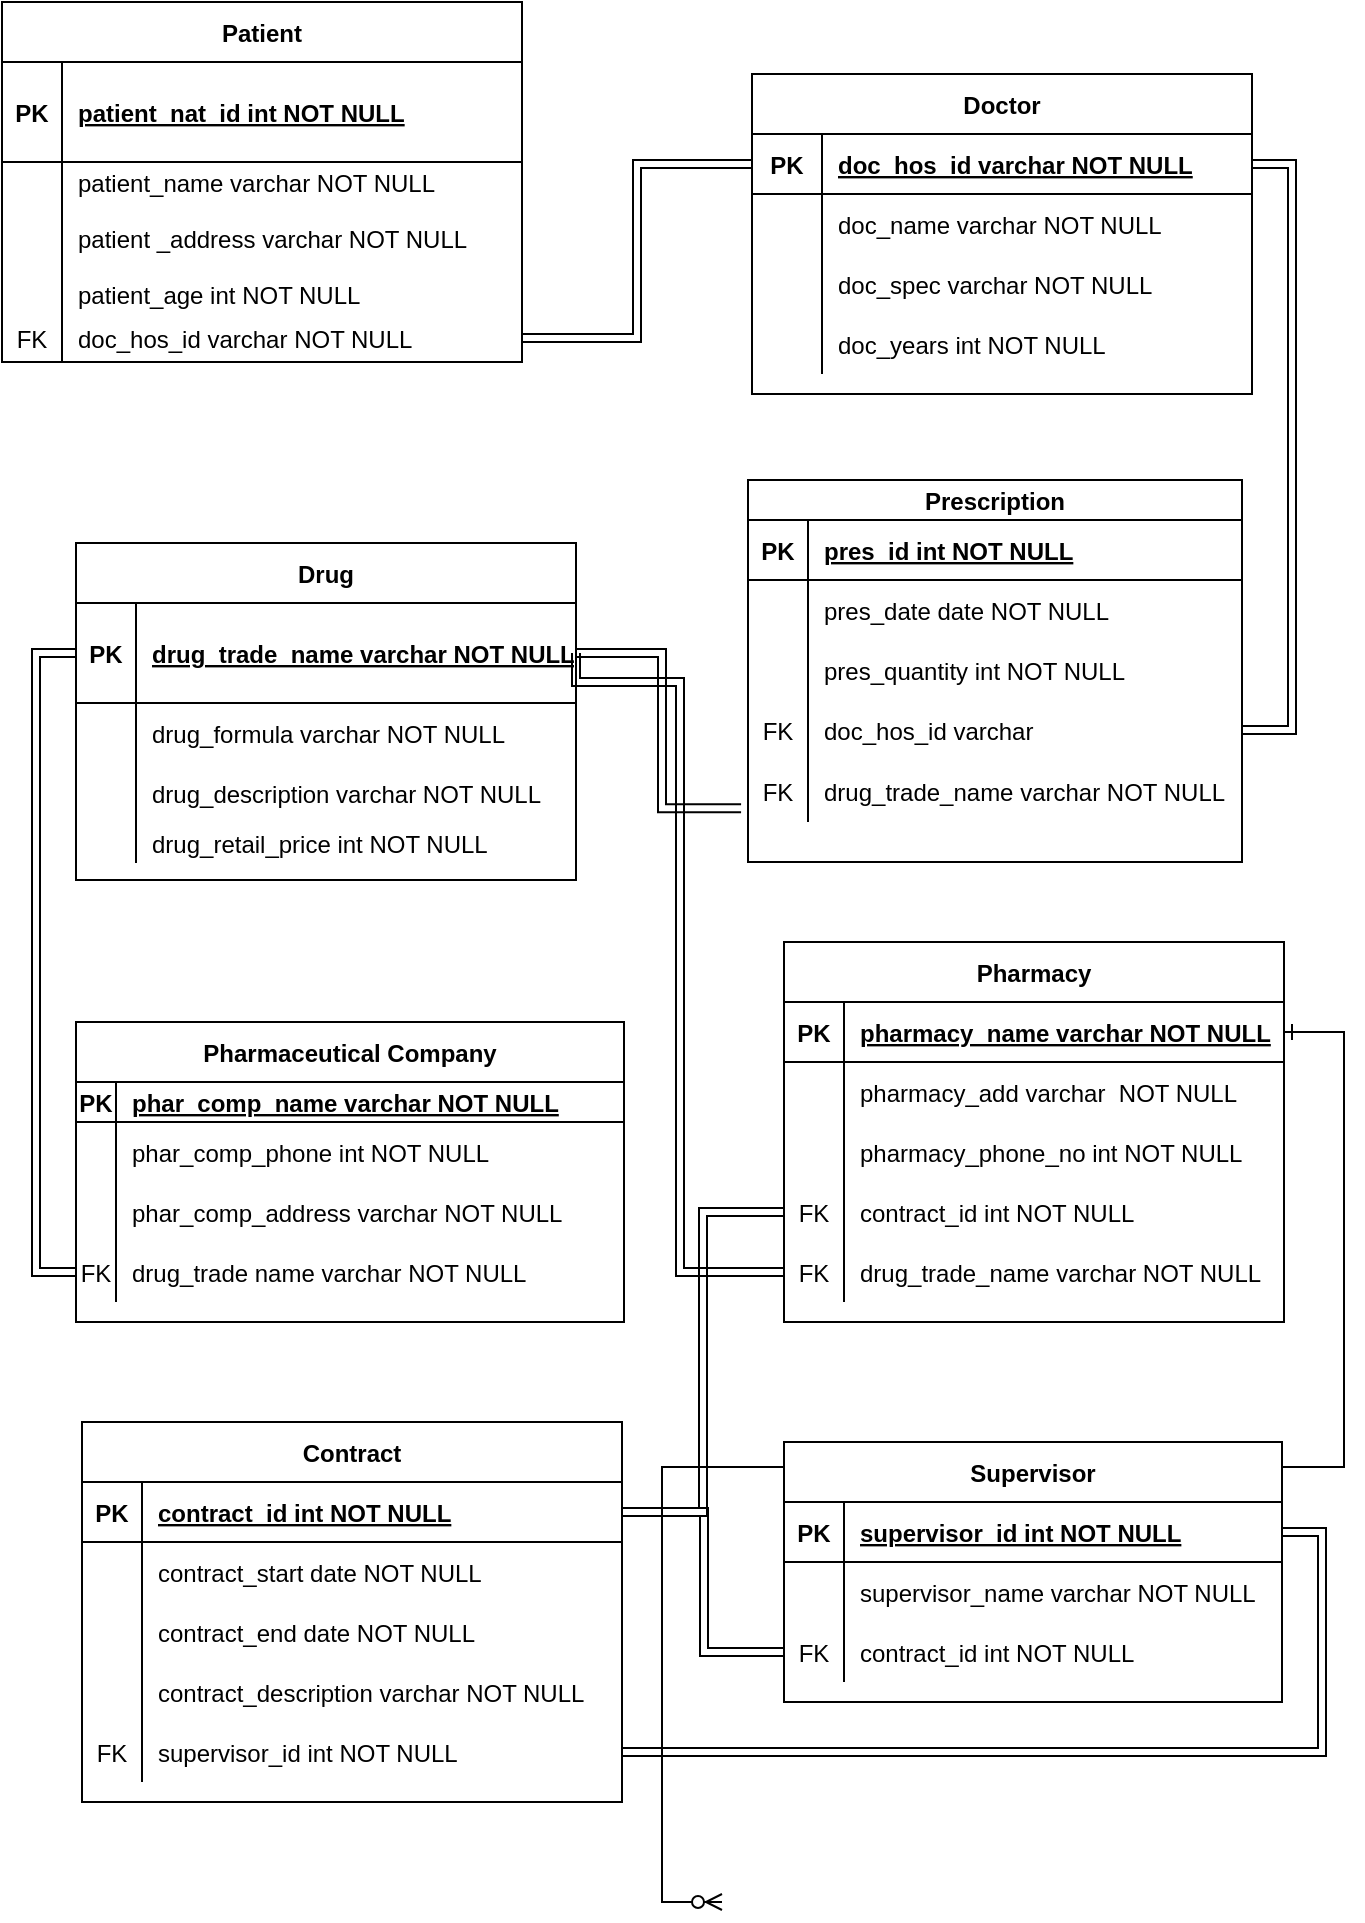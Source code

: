 <mxfile version="21.2.3" type="device">
  <diagram id="R2lEEEUBdFMjLlhIrx00" name="Page-1">
    <mxGraphModel dx="1088" dy="453" grid="1" gridSize="10" guides="1" tooltips="1" connect="1" arrows="1" fold="1" page="1" pageScale="1" pageWidth="827" pageHeight="1169" math="0" shadow="0" extFonts="Permanent Marker^https://fonts.googleapis.com/css?family=Permanent+Marker">
      <root>
        <mxCell id="0" />
        <mxCell id="1" parent="0" />
        <mxCell id="C-vyLk0tnHw3VtMMgP7b-23" value="Patient" style="shape=table;startSize=30;container=1;collapsible=1;childLayout=tableLayout;fixedRows=0;rowLines=0;fontStyle=1;align=center;resizeLast=1;strokeWidth=1;labelBackgroundColor=none;" parent="1" vertex="1">
          <mxGeometry x="80" y="40" width="260" height="180" as="geometry" />
        </mxCell>
        <mxCell id="C-vyLk0tnHw3VtMMgP7b-24" value="" style="shape=partialRectangle;collapsible=0;dropTarget=0;pointerEvents=0;fillColor=none;points=[[0,0.5],[1,0.5]];portConstraint=eastwest;top=0;left=0;right=0;bottom=1;labelBackgroundColor=none;" parent="C-vyLk0tnHw3VtMMgP7b-23" vertex="1">
          <mxGeometry y="30" width="260" height="50" as="geometry" />
        </mxCell>
        <mxCell id="C-vyLk0tnHw3VtMMgP7b-25" value="PK" style="shape=partialRectangle;overflow=hidden;connectable=0;fillColor=none;top=0;left=0;bottom=0;right=0;fontStyle=1;labelBackgroundColor=none;" parent="C-vyLk0tnHw3VtMMgP7b-24" vertex="1">
          <mxGeometry width="30" height="50" as="geometry">
            <mxRectangle width="30" height="50" as="alternateBounds" />
          </mxGeometry>
        </mxCell>
        <mxCell id="C-vyLk0tnHw3VtMMgP7b-26" value="patient_nat_id int NOT NULL" style="shape=partialRectangle;overflow=hidden;connectable=0;fillColor=none;top=0;left=0;bottom=0;right=0;align=left;spacingLeft=6;fontStyle=5;labelBackgroundColor=none;" parent="C-vyLk0tnHw3VtMMgP7b-24" vertex="1">
          <mxGeometry x="30" width="230" height="50" as="geometry">
            <mxRectangle width="230" height="50" as="alternateBounds" />
          </mxGeometry>
        </mxCell>
        <mxCell id="C-vyLk0tnHw3VtMMgP7b-27" value="" style="shape=partialRectangle;collapsible=0;dropTarget=0;pointerEvents=0;fillColor=none;points=[[0,0.5],[1,0.5]];portConstraint=eastwest;top=0;left=0;right=0;bottom=0;labelBackgroundColor=none;" parent="C-vyLk0tnHw3VtMMgP7b-23" vertex="1">
          <mxGeometry y="80" width="260" height="20" as="geometry" />
        </mxCell>
        <mxCell id="C-vyLk0tnHw3VtMMgP7b-28" value="" style="shape=partialRectangle;overflow=hidden;connectable=0;fillColor=none;top=0;left=0;bottom=0;right=0;labelBackgroundColor=none;" parent="C-vyLk0tnHw3VtMMgP7b-27" vertex="1">
          <mxGeometry width="30" height="20" as="geometry">
            <mxRectangle width="30" height="20" as="alternateBounds" />
          </mxGeometry>
        </mxCell>
        <mxCell id="C-vyLk0tnHw3VtMMgP7b-29" value="patient_name varchar NOT NULL " style="shape=partialRectangle;overflow=hidden;connectable=0;fillColor=none;top=0;left=0;bottom=0;right=0;align=left;spacingLeft=6;labelBackgroundColor=none;" parent="C-vyLk0tnHw3VtMMgP7b-27" vertex="1">
          <mxGeometry x="30" width="230" height="20" as="geometry">
            <mxRectangle width="230" height="20" as="alternateBounds" />
          </mxGeometry>
        </mxCell>
        <mxCell id="faQSd6ZC0QR6paeZekVk-2" style="shape=partialRectangle;collapsible=0;dropTarget=0;pointerEvents=0;fillColor=none;points=[[0,0.5],[1,0.5]];portConstraint=eastwest;top=0;left=0;right=0;bottom=0;labelBackgroundColor=none;" vertex="1" parent="C-vyLk0tnHw3VtMMgP7b-23">
          <mxGeometry y="100" width="260" height="36" as="geometry" />
        </mxCell>
        <mxCell id="faQSd6ZC0QR6paeZekVk-3" style="shape=partialRectangle;overflow=hidden;connectable=0;fillColor=none;top=0;left=0;bottom=0;right=0;labelBackgroundColor=none;" vertex="1" parent="faQSd6ZC0QR6paeZekVk-2">
          <mxGeometry width="30" height="36" as="geometry">
            <mxRectangle width="30" height="36" as="alternateBounds" />
          </mxGeometry>
        </mxCell>
        <mxCell id="faQSd6ZC0QR6paeZekVk-4" value="patient _address varchar NOT NULL" style="shape=partialRectangle;overflow=hidden;connectable=0;fillColor=none;top=0;left=0;bottom=0;right=0;align=left;spacingLeft=6;labelBackgroundColor=none;" vertex="1" parent="faQSd6ZC0QR6paeZekVk-2">
          <mxGeometry x="30" width="230" height="36" as="geometry">
            <mxRectangle width="230" height="36" as="alternateBounds" />
          </mxGeometry>
        </mxCell>
        <mxCell id="faQSd6ZC0QR6paeZekVk-11" style="shape=partialRectangle;collapsible=0;dropTarget=0;pointerEvents=0;fillColor=none;points=[[0,0.5],[1,0.5]];portConstraint=eastwest;top=0;left=0;right=0;bottom=0;labelBackgroundColor=none;" vertex="1" parent="C-vyLk0tnHw3VtMMgP7b-23">
          <mxGeometry y="136" width="260" height="20" as="geometry" />
        </mxCell>
        <mxCell id="faQSd6ZC0QR6paeZekVk-12" style="shape=partialRectangle;overflow=hidden;connectable=0;fillColor=none;top=0;left=0;bottom=0;right=0;labelBackgroundColor=none;" vertex="1" parent="faQSd6ZC0QR6paeZekVk-11">
          <mxGeometry width="30" height="20" as="geometry">
            <mxRectangle width="30" height="20" as="alternateBounds" />
          </mxGeometry>
        </mxCell>
        <mxCell id="faQSd6ZC0QR6paeZekVk-13" value="patient_age int NOT NULL" style="shape=partialRectangle;overflow=hidden;connectable=0;fillColor=none;top=0;left=0;bottom=0;right=0;align=left;spacingLeft=6;labelBackgroundColor=none;" vertex="1" parent="faQSd6ZC0QR6paeZekVk-11">
          <mxGeometry x="30" width="230" height="20" as="geometry">
            <mxRectangle width="230" height="20" as="alternateBounds" />
          </mxGeometry>
        </mxCell>
        <mxCell id="faQSd6ZC0QR6paeZekVk-8" style="shape=partialRectangle;collapsible=0;dropTarget=0;pointerEvents=0;fillColor=none;points=[[0,0.5],[1,0.5]];portConstraint=eastwest;top=0;left=0;right=0;bottom=0;labelBackgroundColor=none;" vertex="1" parent="C-vyLk0tnHw3VtMMgP7b-23">
          <mxGeometry y="156" width="260" height="24" as="geometry" />
        </mxCell>
        <mxCell id="faQSd6ZC0QR6paeZekVk-9" value="FK" style="shape=partialRectangle;overflow=hidden;connectable=0;fillColor=none;top=0;left=0;bottom=0;right=0;labelBackgroundColor=none;" vertex="1" parent="faQSd6ZC0QR6paeZekVk-8">
          <mxGeometry width="30" height="24" as="geometry">
            <mxRectangle width="30" height="24" as="alternateBounds" />
          </mxGeometry>
        </mxCell>
        <mxCell id="faQSd6ZC0QR6paeZekVk-10" value="doc_hos_id varchar NOT NULL" style="shape=partialRectangle;overflow=hidden;connectable=0;fillColor=none;top=0;left=0;bottom=0;right=0;align=left;spacingLeft=6;labelBackgroundColor=none;" vertex="1" parent="faQSd6ZC0QR6paeZekVk-8">
          <mxGeometry x="30" width="230" height="24" as="geometry">
            <mxRectangle width="230" height="24" as="alternateBounds" />
          </mxGeometry>
        </mxCell>
        <mxCell id="C-vyLk0tnHw3VtMMgP7b-2" value="Doctor" style="shape=table;startSize=30;container=1;collapsible=1;childLayout=tableLayout;fixedRows=1;rowLines=0;fontStyle=1;align=center;resizeLast=1;labelBackgroundColor=none;" parent="1" vertex="1">
          <mxGeometry x="455" y="76" width="250" height="160" as="geometry" />
        </mxCell>
        <mxCell id="C-vyLk0tnHw3VtMMgP7b-3" value="" style="shape=partialRectangle;collapsible=0;dropTarget=0;pointerEvents=0;fillColor=none;points=[[0,0.5],[1,0.5]];portConstraint=eastwest;top=0;left=0;right=0;bottom=1;labelBackgroundColor=none;" parent="C-vyLk0tnHw3VtMMgP7b-2" vertex="1">
          <mxGeometry y="30" width="250" height="30" as="geometry" />
        </mxCell>
        <mxCell id="C-vyLk0tnHw3VtMMgP7b-4" value="PK" style="shape=partialRectangle;overflow=hidden;connectable=0;fillColor=none;top=0;left=0;bottom=0;right=0;fontStyle=1;labelBackgroundColor=none;" parent="C-vyLk0tnHw3VtMMgP7b-3" vertex="1">
          <mxGeometry width="35" height="30" as="geometry">
            <mxRectangle width="35" height="30" as="alternateBounds" />
          </mxGeometry>
        </mxCell>
        <mxCell id="C-vyLk0tnHw3VtMMgP7b-5" value="doc_hos_id varchar NOT NULL" style="shape=partialRectangle;overflow=hidden;connectable=0;fillColor=none;top=0;left=0;bottom=0;right=0;align=left;spacingLeft=6;fontStyle=5;labelBackgroundColor=none;" parent="C-vyLk0tnHw3VtMMgP7b-3" vertex="1">
          <mxGeometry x="35" width="215" height="30" as="geometry">
            <mxRectangle width="215" height="30" as="alternateBounds" />
          </mxGeometry>
        </mxCell>
        <mxCell id="C-vyLk0tnHw3VtMMgP7b-6" value="" style="shape=partialRectangle;collapsible=0;dropTarget=0;pointerEvents=0;fillColor=none;points=[[0,0.5],[1,0.5]];portConstraint=eastwest;top=0;left=0;right=0;bottom=0;labelBackgroundColor=none;" parent="C-vyLk0tnHw3VtMMgP7b-2" vertex="1">
          <mxGeometry y="60" width="250" height="30" as="geometry" />
        </mxCell>
        <mxCell id="C-vyLk0tnHw3VtMMgP7b-7" value="" style="shape=partialRectangle;overflow=hidden;connectable=0;fillColor=none;top=0;left=0;bottom=0;right=0;labelBackgroundColor=none;" parent="C-vyLk0tnHw3VtMMgP7b-6" vertex="1">
          <mxGeometry width="35" height="30" as="geometry">
            <mxRectangle width="35" height="30" as="alternateBounds" />
          </mxGeometry>
        </mxCell>
        <mxCell id="C-vyLk0tnHw3VtMMgP7b-8" value="doc_name varchar NOT NULL" style="shape=partialRectangle;overflow=hidden;connectable=0;fillColor=none;top=0;left=0;bottom=0;right=0;align=left;spacingLeft=6;labelBackgroundColor=none;" parent="C-vyLk0tnHw3VtMMgP7b-6" vertex="1">
          <mxGeometry x="35" width="215" height="30" as="geometry">
            <mxRectangle width="215" height="30" as="alternateBounds" />
          </mxGeometry>
        </mxCell>
        <mxCell id="C-vyLk0tnHw3VtMMgP7b-9" value="" style="shape=partialRectangle;collapsible=0;dropTarget=0;pointerEvents=0;fillColor=none;points=[[0,0.5],[1,0.5]];portConstraint=eastwest;top=0;left=0;right=0;bottom=0;labelBackgroundColor=none;" parent="C-vyLk0tnHw3VtMMgP7b-2" vertex="1">
          <mxGeometry y="90" width="250" height="30" as="geometry" />
        </mxCell>
        <mxCell id="C-vyLk0tnHw3VtMMgP7b-10" value="" style="shape=partialRectangle;overflow=hidden;connectable=0;fillColor=none;top=0;left=0;bottom=0;right=0;labelBackgroundColor=none;" parent="C-vyLk0tnHw3VtMMgP7b-9" vertex="1">
          <mxGeometry width="35" height="30" as="geometry">
            <mxRectangle width="35" height="30" as="alternateBounds" />
          </mxGeometry>
        </mxCell>
        <mxCell id="C-vyLk0tnHw3VtMMgP7b-11" value="doc_spec varchar NOT NULL" style="shape=partialRectangle;overflow=hidden;connectable=0;fillColor=none;top=0;left=0;bottom=0;right=0;align=left;spacingLeft=6;labelBackgroundColor=none;" parent="C-vyLk0tnHw3VtMMgP7b-9" vertex="1">
          <mxGeometry x="35" width="215" height="30" as="geometry">
            <mxRectangle width="215" height="30" as="alternateBounds" />
          </mxGeometry>
        </mxCell>
        <mxCell id="faQSd6ZC0QR6paeZekVk-15" style="shape=partialRectangle;collapsible=0;dropTarget=0;pointerEvents=0;fillColor=none;points=[[0,0.5],[1,0.5]];portConstraint=eastwest;top=0;left=0;right=0;bottom=0;labelBackgroundColor=none;" vertex="1" parent="C-vyLk0tnHw3VtMMgP7b-2">
          <mxGeometry y="120" width="250" height="30" as="geometry" />
        </mxCell>
        <mxCell id="faQSd6ZC0QR6paeZekVk-16" style="shape=partialRectangle;overflow=hidden;connectable=0;fillColor=none;top=0;left=0;bottom=0;right=0;labelBackgroundColor=none;" vertex="1" parent="faQSd6ZC0QR6paeZekVk-15">
          <mxGeometry width="35" height="30" as="geometry">
            <mxRectangle width="35" height="30" as="alternateBounds" />
          </mxGeometry>
        </mxCell>
        <mxCell id="faQSd6ZC0QR6paeZekVk-17" value="doc_years int NOT NULL" style="shape=partialRectangle;overflow=hidden;connectable=0;fillColor=none;top=0;left=0;bottom=0;right=0;align=left;spacingLeft=6;labelBackgroundColor=none;" vertex="1" parent="faQSd6ZC0QR6paeZekVk-15">
          <mxGeometry x="35" width="215" height="30" as="geometry">
            <mxRectangle width="215" height="30" as="alternateBounds" />
          </mxGeometry>
        </mxCell>
        <mxCell id="C-vyLk0tnHw3VtMMgP7b-13" value="Prescription" style="shape=table;startSize=20;container=1;collapsible=1;childLayout=tableLayout;fixedRows=1;rowLines=0;fontStyle=1;align=center;resizeLast=1;labelBackgroundColor=none;" parent="1" vertex="1">
          <mxGeometry x="453" y="279" width="247" height="191" as="geometry" />
        </mxCell>
        <mxCell id="C-vyLk0tnHw3VtMMgP7b-14" value="" style="shape=partialRectangle;collapsible=0;dropTarget=0;pointerEvents=0;fillColor=none;points=[[0,0.5],[1,0.5]];portConstraint=eastwest;top=0;left=0;right=0;bottom=1;labelBackgroundColor=none;" parent="C-vyLk0tnHw3VtMMgP7b-13" vertex="1">
          <mxGeometry y="20" width="247" height="30" as="geometry" />
        </mxCell>
        <mxCell id="C-vyLk0tnHw3VtMMgP7b-15" value="PK" style="shape=partialRectangle;overflow=hidden;connectable=0;fillColor=none;top=0;left=0;bottom=0;right=0;fontStyle=1;labelBackgroundColor=none;" parent="C-vyLk0tnHw3VtMMgP7b-14" vertex="1">
          <mxGeometry width="30" height="30" as="geometry">
            <mxRectangle width="30" height="30" as="alternateBounds" />
          </mxGeometry>
        </mxCell>
        <mxCell id="C-vyLk0tnHw3VtMMgP7b-16" value="pres_id int NOT NULL" style="shape=partialRectangle;overflow=hidden;connectable=0;fillColor=none;top=0;left=0;bottom=0;right=0;align=left;spacingLeft=6;fontStyle=5;labelBackgroundColor=none;" parent="C-vyLk0tnHw3VtMMgP7b-14" vertex="1">
          <mxGeometry x="30" width="217" height="30" as="geometry">
            <mxRectangle width="217" height="30" as="alternateBounds" />
          </mxGeometry>
        </mxCell>
        <mxCell id="C-vyLk0tnHw3VtMMgP7b-17" value="" style="shape=partialRectangle;collapsible=0;dropTarget=0;pointerEvents=0;fillColor=none;points=[[0,0.5],[1,0.5]];portConstraint=eastwest;top=0;left=0;right=0;bottom=0;labelBackgroundColor=none;" parent="C-vyLk0tnHw3VtMMgP7b-13" vertex="1">
          <mxGeometry y="50" width="247" height="30" as="geometry" />
        </mxCell>
        <mxCell id="C-vyLk0tnHw3VtMMgP7b-18" value="" style="shape=partialRectangle;overflow=hidden;connectable=0;fillColor=none;top=0;left=0;bottom=0;right=0;labelBackgroundColor=none;" parent="C-vyLk0tnHw3VtMMgP7b-17" vertex="1">
          <mxGeometry width="30" height="30" as="geometry">
            <mxRectangle width="30" height="30" as="alternateBounds" />
          </mxGeometry>
        </mxCell>
        <mxCell id="C-vyLk0tnHw3VtMMgP7b-19" value="pres_date date NOT NULL" style="shape=partialRectangle;overflow=hidden;connectable=0;fillColor=none;top=0;left=0;bottom=0;right=0;align=left;spacingLeft=6;labelBackgroundColor=none;" parent="C-vyLk0tnHw3VtMMgP7b-17" vertex="1">
          <mxGeometry x="30" width="217" height="30" as="geometry">
            <mxRectangle width="217" height="30" as="alternateBounds" />
          </mxGeometry>
        </mxCell>
        <mxCell id="C-vyLk0tnHw3VtMMgP7b-20" value="" style="shape=partialRectangle;collapsible=0;dropTarget=0;pointerEvents=0;fillColor=none;points=[[0,0.5],[1,0.5]];portConstraint=eastwest;top=0;left=0;right=0;bottom=0;labelBackgroundColor=none;" parent="C-vyLk0tnHw3VtMMgP7b-13" vertex="1">
          <mxGeometry y="80" width="247" height="30" as="geometry" />
        </mxCell>
        <mxCell id="C-vyLk0tnHw3VtMMgP7b-21" value="" style="shape=partialRectangle;overflow=hidden;connectable=0;fillColor=none;top=0;left=0;bottom=0;right=0;labelBackgroundColor=none;" parent="C-vyLk0tnHw3VtMMgP7b-20" vertex="1">
          <mxGeometry width="30" height="30" as="geometry">
            <mxRectangle width="30" height="30" as="alternateBounds" />
          </mxGeometry>
        </mxCell>
        <mxCell id="C-vyLk0tnHw3VtMMgP7b-22" value="pres_quantity int NOT NULL" style="shape=partialRectangle;overflow=hidden;connectable=0;fillColor=none;top=0;left=0;bottom=0;right=0;align=left;spacingLeft=6;labelBackgroundColor=none;" parent="C-vyLk0tnHw3VtMMgP7b-20" vertex="1">
          <mxGeometry x="30" width="217" height="30" as="geometry">
            <mxRectangle width="217" height="30" as="alternateBounds" />
          </mxGeometry>
        </mxCell>
        <mxCell id="faQSd6ZC0QR6paeZekVk-18" style="shape=partialRectangle;collapsible=0;dropTarget=0;pointerEvents=0;fillColor=none;points=[[0,0.5],[1,0.5]];portConstraint=eastwest;top=0;left=0;right=0;bottom=0;labelBackgroundColor=none;" vertex="1" parent="C-vyLk0tnHw3VtMMgP7b-13">
          <mxGeometry y="110" width="247" height="30" as="geometry" />
        </mxCell>
        <mxCell id="faQSd6ZC0QR6paeZekVk-19" value="FK" style="shape=partialRectangle;overflow=hidden;connectable=0;fillColor=none;top=0;left=0;bottom=0;right=0;labelBackgroundColor=none;" vertex="1" parent="faQSd6ZC0QR6paeZekVk-18">
          <mxGeometry width="30" height="30" as="geometry">
            <mxRectangle width="30" height="30" as="alternateBounds" />
          </mxGeometry>
        </mxCell>
        <mxCell id="faQSd6ZC0QR6paeZekVk-20" value="doc_hos_id varchar" style="shape=partialRectangle;overflow=hidden;connectable=0;fillColor=none;top=0;left=0;bottom=0;right=0;align=left;spacingLeft=6;labelBackgroundColor=none;" vertex="1" parent="faQSd6ZC0QR6paeZekVk-18">
          <mxGeometry x="30" width="217" height="30" as="geometry">
            <mxRectangle width="217" height="30" as="alternateBounds" />
          </mxGeometry>
        </mxCell>
        <mxCell id="faQSd6ZC0QR6paeZekVk-24" style="shape=partialRectangle;collapsible=0;dropTarget=0;pointerEvents=0;fillColor=none;points=[[0,0.5],[1,0.5]];portConstraint=eastwest;top=0;left=0;right=0;bottom=0;labelBackgroundColor=none;" vertex="1" parent="C-vyLk0tnHw3VtMMgP7b-13">
          <mxGeometry y="140" width="247" height="31" as="geometry" />
        </mxCell>
        <mxCell id="faQSd6ZC0QR6paeZekVk-25" value="FK" style="shape=partialRectangle;overflow=hidden;connectable=0;fillColor=none;top=0;left=0;bottom=0;right=0;labelBackgroundColor=none;" vertex="1" parent="faQSd6ZC0QR6paeZekVk-24">
          <mxGeometry width="30" height="31" as="geometry">
            <mxRectangle width="30" height="31" as="alternateBounds" />
          </mxGeometry>
        </mxCell>
        <mxCell id="faQSd6ZC0QR6paeZekVk-26" value="drug_trade_name varchar NOT NULL" style="shape=partialRectangle;overflow=hidden;connectable=0;fillColor=none;top=0;left=0;bottom=0;right=0;align=left;spacingLeft=6;labelBackgroundColor=none;" vertex="1" parent="faQSd6ZC0QR6paeZekVk-24">
          <mxGeometry x="30" width="217" height="31" as="geometry">
            <mxRectangle width="217" height="31" as="alternateBounds" />
          </mxGeometry>
        </mxCell>
        <mxCell id="faQSd6ZC0QR6paeZekVk-27" value="" style="edgeStyle=entityRelationEdgeStyle;endArrow=ERzeroToMany;startArrow=ERone;endFill=1;startFill=0;rounded=0;" edge="1" parent="1" source="faQSd6ZC0QR6paeZekVk-50" target="faQSd6ZC0QR6paeZekVk-33">
          <mxGeometry width="100" height="100" relative="1" as="geometry">
            <mxPoint x="340" y="1090" as="sourcePoint" />
            <mxPoint x="440" y="990" as="targetPoint" />
          </mxGeometry>
        </mxCell>
        <mxCell id="faQSd6ZC0QR6paeZekVk-29" value="Drug" style="shape=table;startSize=30;container=1;collapsible=1;childLayout=tableLayout;fixedRows=1;rowLines=0;fontStyle=1;align=center;resizeLast=1;" vertex="1" parent="1">
          <mxGeometry x="117" y="310.5" width="250" height="168.5" as="geometry" />
        </mxCell>
        <mxCell id="faQSd6ZC0QR6paeZekVk-30" value="" style="shape=partialRectangle;collapsible=0;dropTarget=0;pointerEvents=0;fillColor=none;points=[[0,0.5],[1,0.5]];portConstraint=eastwest;top=0;left=0;right=0;bottom=1;" vertex="1" parent="faQSd6ZC0QR6paeZekVk-29">
          <mxGeometry y="30" width="250" height="50" as="geometry" />
        </mxCell>
        <mxCell id="faQSd6ZC0QR6paeZekVk-31" value="PK" style="shape=partialRectangle;overflow=hidden;connectable=0;fillColor=none;top=0;left=0;bottom=0;right=0;fontStyle=1;" vertex="1" parent="faQSd6ZC0QR6paeZekVk-30">
          <mxGeometry width="30" height="50" as="geometry">
            <mxRectangle width="30" height="50" as="alternateBounds" />
          </mxGeometry>
        </mxCell>
        <mxCell id="faQSd6ZC0QR6paeZekVk-32" value="drug_trade_name varchar NOT NULL" style="shape=partialRectangle;overflow=hidden;connectable=0;fillColor=none;top=0;left=0;bottom=0;right=0;align=left;spacingLeft=6;fontStyle=5;" vertex="1" parent="faQSd6ZC0QR6paeZekVk-30">
          <mxGeometry x="30" width="220" height="50" as="geometry">
            <mxRectangle width="220" height="50" as="alternateBounds" />
          </mxGeometry>
        </mxCell>
        <mxCell id="faQSd6ZC0QR6paeZekVk-36" value="" style="shape=partialRectangle;collapsible=0;dropTarget=0;pointerEvents=0;fillColor=none;points=[[0,0.5],[1,0.5]];portConstraint=eastwest;top=0;left=0;right=0;bottom=0;" vertex="1" parent="faQSd6ZC0QR6paeZekVk-29">
          <mxGeometry y="80" width="250" height="30" as="geometry" />
        </mxCell>
        <mxCell id="faQSd6ZC0QR6paeZekVk-37" value="" style="shape=partialRectangle;overflow=hidden;connectable=0;fillColor=none;top=0;left=0;bottom=0;right=0;" vertex="1" parent="faQSd6ZC0QR6paeZekVk-36">
          <mxGeometry width="30" height="30" as="geometry">
            <mxRectangle width="30" height="30" as="alternateBounds" />
          </mxGeometry>
        </mxCell>
        <mxCell id="faQSd6ZC0QR6paeZekVk-38" value="drug_formula varchar NOT NULL" style="shape=partialRectangle;overflow=hidden;connectable=0;fillColor=none;top=0;left=0;bottom=0;right=0;align=left;spacingLeft=6;" vertex="1" parent="faQSd6ZC0QR6paeZekVk-36">
          <mxGeometry x="30" width="220" height="30" as="geometry">
            <mxRectangle width="220" height="30" as="alternateBounds" />
          </mxGeometry>
        </mxCell>
        <mxCell id="faQSd6ZC0QR6paeZekVk-56" style="shape=partialRectangle;collapsible=0;dropTarget=0;pointerEvents=0;fillColor=none;points=[[0,0.5],[1,0.5]];portConstraint=eastwest;top=0;left=0;right=0;bottom=0;" vertex="1" parent="faQSd6ZC0QR6paeZekVk-29">
          <mxGeometry y="110" width="250" height="30" as="geometry" />
        </mxCell>
        <mxCell id="faQSd6ZC0QR6paeZekVk-57" style="shape=partialRectangle;overflow=hidden;connectable=0;fillColor=none;top=0;left=0;bottom=0;right=0;" vertex="1" parent="faQSd6ZC0QR6paeZekVk-56">
          <mxGeometry width="30" height="30" as="geometry">
            <mxRectangle width="30" height="30" as="alternateBounds" />
          </mxGeometry>
        </mxCell>
        <mxCell id="faQSd6ZC0QR6paeZekVk-58" value="drug_description varchar NOT NULL" style="shape=partialRectangle;overflow=hidden;connectable=0;fillColor=none;top=0;left=0;bottom=0;right=0;align=left;spacingLeft=6;" vertex="1" parent="faQSd6ZC0QR6paeZekVk-56">
          <mxGeometry x="30" width="220" height="30" as="geometry">
            <mxRectangle width="220" height="30" as="alternateBounds" />
          </mxGeometry>
        </mxCell>
        <mxCell id="faQSd6ZC0QR6paeZekVk-62" style="shape=partialRectangle;collapsible=0;dropTarget=0;pointerEvents=0;fillColor=none;points=[[0,0.5],[1,0.5]];portConstraint=eastwest;top=0;left=0;right=0;bottom=0;" vertex="1" parent="faQSd6ZC0QR6paeZekVk-29">
          <mxGeometry y="140" width="250" height="20" as="geometry" />
        </mxCell>
        <mxCell id="faQSd6ZC0QR6paeZekVk-63" style="shape=partialRectangle;overflow=hidden;connectable=0;fillColor=none;top=0;left=0;bottom=0;right=0;" vertex="1" parent="faQSd6ZC0QR6paeZekVk-62">
          <mxGeometry width="30" height="20" as="geometry">
            <mxRectangle width="30" height="20" as="alternateBounds" />
          </mxGeometry>
        </mxCell>
        <mxCell id="faQSd6ZC0QR6paeZekVk-64" value="drug_retail_price int NOT NULL" style="shape=partialRectangle;overflow=hidden;connectable=0;fillColor=none;top=0;left=0;bottom=0;right=0;align=left;spacingLeft=6;" vertex="1" parent="faQSd6ZC0QR6paeZekVk-62">
          <mxGeometry x="30" width="220" height="20" as="geometry">
            <mxRectangle width="220" height="20" as="alternateBounds" />
          </mxGeometry>
        </mxCell>
        <mxCell id="faQSd6ZC0QR6paeZekVk-39" value="Pharmaceutical Company" style="shape=table;startSize=30;container=1;collapsible=1;childLayout=tableLayout;fixedRows=1;rowLines=0;fontStyle=1;align=center;resizeLast=1;" vertex="1" parent="1">
          <mxGeometry x="117" y="550" width="274" height="150" as="geometry" />
        </mxCell>
        <mxCell id="faQSd6ZC0QR6paeZekVk-40" value="" style="shape=partialRectangle;collapsible=0;dropTarget=0;pointerEvents=0;fillColor=none;points=[[0,0.5],[1,0.5]];portConstraint=eastwest;top=0;left=0;right=0;bottom=1;" vertex="1" parent="faQSd6ZC0QR6paeZekVk-39">
          <mxGeometry y="30" width="274" height="20" as="geometry" />
        </mxCell>
        <mxCell id="faQSd6ZC0QR6paeZekVk-41" value="PK" style="shape=partialRectangle;overflow=hidden;connectable=0;fillColor=none;top=0;left=0;bottom=0;right=0;fontStyle=1;" vertex="1" parent="faQSd6ZC0QR6paeZekVk-40">
          <mxGeometry width="20" height="20" as="geometry">
            <mxRectangle width="20" height="20" as="alternateBounds" />
          </mxGeometry>
        </mxCell>
        <mxCell id="faQSd6ZC0QR6paeZekVk-42" value="phar_comp_name varchar NOT NULL" style="shape=partialRectangle;overflow=hidden;connectable=0;fillColor=none;top=0;left=0;bottom=0;right=0;align=left;spacingLeft=6;fontStyle=5;" vertex="1" parent="faQSd6ZC0QR6paeZekVk-40">
          <mxGeometry x="20" width="254" height="20" as="geometry">
            <mxRectangle width="254" height="20" as="alternateBounds" />
          </mxGeometry>
        </mxCell>
        <mxCell id="faQSd6ZC0QR6paeZekVk-43" value="" style="shape=partialRectangle;collapsible=0;dropTarget=0;pointerEvents=0;fillColor=none;points=[[0,0.5],[1,0.5]];portConstraint=eastwest;top=0;left=0;right=0;bottom=0;" vertex="1" parent="faQSd6ZC0QR6paeZekVk-39">
          <mxGeometry y="50" width="274" height="30" as="geometry" />
        </mxCell>
        <mxCell id="faQSd6ZC0QR6paeZekVk-44" value="" style="shape=partialRectangle;overflow=hidden;connectable=0;fillColor=none;top=0;left=0;bottom=0;right=0;" vertex="1" parent="faQSd6ZC0QR6paeZekVk-43">
          <mxGeometry width="20" height="30" as="geometry">
            <mxRectangle width="20" height="30" as="alternateBounds" />
          </mxGeometry>
        </mxCell>
        <mxCell id="faQSd6ZC0QR6paeZekVk-45" value="phar_comp_phone int NOT NULL" style="shape=partialRectangle;overflow=hidden;connectable=0;fillColor=none;top=0;left=0;bottom=0;right=0;align=left;spacingLeft=6;" vertex="1" parent="faQSd6ZC0QR6paeZekVk-43">
          <mxGeometry x="20" width="254" height="30" as="geometry">
            <mxRectangle width="254" height="30" as="alternateBounds" />
          </mxGeometry>
        </mxCell>
        <mxCell id="faQSd6ZC0QR6paeZekVk-46" value="" style="shape=partialRectangle;collapsible=0;dropTarget=0;pointerEvents=0;fillColor=none;points=[[0,0.5],[1,0.5]];portConstraint=eastwest;top=0;left=0;right=0;bottom=0;" vertex="1" parent="faQSd6ZC0QR6paeZekVk-39">
          <mxGeometry y="80" width="274" height="30" as="geometry" />
        </mxCell>
        <mxCell id="faQSd6ZC0QR6paeZekVk-47" value="" style="shape=partialRectangle;overflow=hidden;connectable=0;fillColor=none;top=0;left=0;bottom=0;right=0;" vertex="1" parent="faQSd6ZC0QR6paeZekVk-46">
          <mxGeometry width="20" height="30" as="geometry">
            <mxRectangle width="20" height="30" as="alternateBounds" />
          </mxGeometry>
        </mxCell>
        <mxCell id="faQSd6ZC0QR6paeZekVk-48" value="phar_comp_address varchar NOT NULL" style="shape=partialRectangle;overflow=hidden;connectable=0;fillColor=none;top=0;left=0;bottom=0;right=0;align=left;spacingLeft=6;" vertex="1" parent="faQSd6ZC0QR6paeZekVk-46">
          <mxGeometry x="20" width="254" height="30" as="geometry">
            <mxRectangle width="254" height="30" as="alternateBounds" />
          </mxGeometry>
        </mxCell>
        <mxCell id="faQSd6ZC0QR6paeZekVk-74" style="shape=partialRectangle;collapsible=0;dropTarget=0;pointerEvents=0;fillColor=none;points=[[0,0.5],[1,0.5]];portConstraint=eastwest;top=0;left=0;right=0;bottom=0;" vertex="1" parent="faQSd6ZC0QR6paeZekVk-39">
          <mxGeometry y="110" width="274" height="30" as="geometry" />
        </mxCell>
        <mxCell id="faQSd6ZC0QR6paeZekVk-75" value="FK" style="shape=partialRectangle;overflow=hidden;connectable=0;fillColor=none;top=0;left=0;bottom=0;right=0;" vertex="1" parent="faQSd6ZC0QR6paeZekVk-74">
          <mxGeometry width="20" height="30" as="geometry">
            <mxRectangle width="20" height="30" as="alternateBounds" />
          </mxGeometry>
        </mxCell>
        <mxCell id="faQSd6ZC0QR6paeZekVk-76" value="drug_trade name varchar NOT NULL" style="shape=partialRectangle;overflow=hidden;connectable=0;fillColor=none;top=0;left=0;bottom=0;right=0;align=left;spacingLeft=6;" vertex="1" parent="faQSd6ZC0QR6paeZekVk-74">
          <mxGeometry x="20" width="254" height="30" as="geometry">
            <mxRectangle width="254" height="30" as="alternateBounds" />
          </mxGeometry>
        </mxCell>
        <mxCell id="faQSd6ZC0QR6paeZekVk-49" value="Pharmacy" style="shape=table;startSize=30;container=1;collapsible=1;childLayout=tableLayout;fixedRows=1;rowLines=0;fontStyle=1;align=center;resizeLast=1;" vertex="1" parent="1">
          <mxGeometry x="471" y="510" width="250" height="190" as="geometry" />
        </mxCell>
        <mxCell id="faQSd6ZC0QR6paeZekVk-50" value="" style="shape=partialRectangle;collapsible=0;dropTarget=0;pointerEvents=0;fillColor=none;points=[[0,0.5],[1,0.5]];portConstraint=eastwest;top=0;left=0;right=0;bottom=1;" vertex="1" parent="faQSd6ZC0QR6paeZekVk-49">
          <mxGeometry y="30" width="250" height="30" as="geometry" />
        </mxCell>
        <mxCell id="faQSd6ZC0QR6paeZekVk-51" value="PK" style="shape=partialRectangle;overflow=hidden;connectable=0;fillColor=none;top=0;left=0;bottom=0;right=0;fontStyle=1;" vertex="1" parent="faQSd6ZC0QR6paeZekVk-50">
          <mxGeometry width="30" height="30" as="geometry">
            <mxRectangle width="30" height="30" as="alternateBounds" />
          </mxGeometry>
        </mxCell>
        <mxCell id="faQSd6ZC0QR6paeZekVk-52" value="pharmacy_name varchar NOT NULL" style="shape=partialRectangle;overflow=hidden;connectable=0;fillColor=none;top=0;left=0;bottom=0;right=0;align=left;spacingLeft=6;fontStyle=5;" vertex="1" parent="faQSd6ZC0QR6paeZekVk-50">
          <mxGeometry x="30" width="220" height="30" as="geometry">
            <mxRectangle width="220" height="30" as="alternateBounds" />
          </mxGeometry>
        </mxCell>
        <mxCell id="faQSd6ZC0QR6paeZekVk-53" value="" style="shape=partialRectangle;collapsible=0;dropTarget=0;pointerEvents=0;fillColor=none;points=[[0,0.5],[1,0.5]];portConstraint=eastwest;top=0;left=0;right=0;bottom=0;" vertex="1" parent="faQSd6ZC0QR6paeZekVk-49">
          <mxGeometry y="60" width="250" height="30" as="geometry" />
        </mxCell>
        <mxCell id="faQSd6ZC0QR6paeZekVk-54" value="" style="shape=partialRectangle;overflow=hidden;connectable=0;fillColor=none;top=0;left=0;bottom=0;right=0;" vertex="1" parent="faQSd6ZC0QR6paeZekVk-53">
          <mxGeometry width="30" height="30" as="geometry">
            <mxRectangle width="30" height="30" as="alternateBounds" />
          </mxGeometry>
        </mxCell>
        <mxCell id="faQSd6ZC0QR6paeZekVk-55" value="pharmacy_add varchar  NOT NULL" style="shape=partialRectangle;overflow=hidden;connectable=0;fillColor=none;top=0;left=0;bottom=0;right=0;align=left;spacingLeft=6;" vertex="1" parent="faQSd6ZC0QR6paeZekVk-53">
          <mxGeometry x="30" width="220" height="30" as="geometry">
            <mxRectangle width="220" height="30" as="alternateBounds" />
          </mxGeometry>
        </mxCell>
        <mxCell id="faQSd6ZC0QR6paeZekVk-65" style="shape=partialRectangle;collapsible=0;dropTarget=0;pointerEvents=0;fillColor=none;points=[[0,0.5],[1,0.5]];portConstraint=eastwest;top=0;left=0;right=0;bottom=0;" vertex="1" parent="faQSd6ZC0QR6paeZekVk-49">
          <mxGeometry y="90" width="250" height="30" as="geometry" />
        </mxCell>
        <mxCell id="faQSd6ZC0QR6paeZekVk-66" style="shape=partialRectangle;overflow=hidden;connectable=0;fillColor=none;top=0;left=0;bottom=0;right=0;" vertex="1" parent="faQSd6ZC0QR6paeZekVk-65">
          <mxGeometry width="30" height="30" as="geometry">
            <mxRectangle width="30" height="30" as="alternateBounds" />
          </mxGeometry>
        </mxCell>
        <mxCell id="faQSd6ZC0QR6paeZekVk-67" value="pharmacy_phone_no int NOT NULL" style="shape=partialRectangle;overflow=hidden;connectable=0;fillColor=none;top=0;left=0;bottom=0;right=0;align=left;spacingLeft=6;" vertex="1" parent="faQSd6ZC0QR6paeZekVk-65">
          <mxGeometry x="30" width="220" height="30" as="geometry">
            <mxRectangle width="220" height="30" as="alternateBounds" />
          </mxGeometry>
        </mxCell>
        <mxCell id="faQSd6ZC0QR6paeZekVk-68" style="shape=partialRectangle;collapsible=0;dropTarget=0;pointerEvents=0;fillColor=none;points=[[0,0.5],[1,0.5]];portConstraint=eastwest;top=0;left=0;right=0;bottom=0;" vertex="1" parent="faQSd6ZC0QR6paeZekVk-49">
          <mxGeometry y="120" width="250" height="30" as="geometry" />
        </mxCell>
        <mxCell id="faQSd6ZC0QR6paeZekVk-69" value="FK" style="shape=partialRectangle;overflow=hidden;connectable=0;fillColor=none;top=0;left=0;bottom=0;right=0;" vertex="1" parent="faQSd6ZC0QR6paeZekVk-68">
          <mxGeometry width="30" height="30" as="geometry">
            <mxRectangle width="30" height="30" as="alternateBounds" />
          </mxGeometry>
        </mxCell>
        <mxCell id="faQSd6ZC0QR6paeZekVk-70" value="contract_id int NOT NULL" style="shape=partialRectangle;overflow=hidden;connectable=0;fillColor=none;top=0;left=0;bottom=0;right=0;align=left;spacingLeft=6;" vertex="1" parent="faQSd6ZC0QR6paeZekVk-68">
          <mxGeometry x="30" width="220" height="30" as="geometry">
            <mxRectangle width="220" height="30" as="alternateBounds" />
          </mxGeometry>
        </mxCell>
        <mxCell id="faQSd6ZC0QR6paeZekVk-71" style="shape=partialRectangle;collapsible=0;dropTarget=0;pointerEvents=0;fillColor=none;points=[[0,0.5],[1,0.5]];portConstraint=eastwest;top=0;left=0;right=0;bottom=0;" vertex="1" parent="faQSd6ZC0QR6paeZekVk-49">
          <mxGeometry y="150" width="250" height="30" as="geometry" />
        </mxCell>
        <mxCell id="faQSd6ZC0QR6paeZekVk-72" value="FK" style="shape=partialRectangle;overflow=hidden;connectable=0;fillColor=none;top=0;left=0;bottom=0;right=0;" vertex="1" parent="faQSd6ZC0QR6paeZekVk-71">
          <mxGeometry width="30" height="30" as="geometry">
            <mxRectangle width="30" height="30" as="alternateBounds" />
          </mxGeometry>
        </mxCell>
        <mxCell id="faQSd6ZC0QR6paeZekVk-73" value="drug_trade_name varchar NOT NULL" style="shape=partialRectangle;overflow=hidden;connectable=0;fillColor=none;top=0;left=0;bottom=0;right=0;align=left;spacingLeft=6;" vertex="1" parent="faQSd6ZC0QR6paeZekVk-71">
          <mxGeometry x="30" width="220" height="30" as="geometry">
            <mxRectangle width="220" height="30" as="alternateBounds" />
          </mxGeometry>
        </mxCell>
        <mxCell id="faQSd6ZC0QR6paeZekVk-89" value="Supervisor" style="shape=table;startSize=30;container=1;collapsible=1;childLayout=tableLayout;fixedRows=1;rowLines=0;fontStyle=1;align=center;resizeLast=1;" vertex="1" parent="1">
          <mxGeometry x="471" y="760" width="249" height="130" as="geometry" />
        </mxCell>
        <mxCell id="faQSd6ZC0QR6paeZekVk-90" value="" style="shape=partialRectangle;collapsible=0;dropTarget=0;pointerEvents=0;fillColor=none;points=[[0,0.5],[1,0.5]];portConstraint=eastwest;top=0;left=0;right=0;bottom=1;" vertex="1" parent="faQSd6ZC0QR6paeZekVk-89">
          <mxGeometry y="30" width="249" height="30" as="geometry" />
        </mxCell>
        <mxCell id="faQSd6ZC0QR6paeZekVk-91" value="PK" style="shape=partialRectangle;overflow=hidden;connectable=0;fillColor=none;top=0;left=0;bottom=0;right=0;fontStyle=1;" vertex="1" parent="faQSd6ZC0QR6paeZekVk-90">
          <mxGeometry width="30" height="30" as="geometry">
            <mxRectangle width="30" height="30" as="alternateBounds" />
          </mxGeometry>
        </mxCell>
        <mxCell id="faQSd6ZC0QR6paeZekVk-92" value="supervisor_id int NOT NULL" style="shape=partialRectangle;overflow=hidden;connectable=0;fillColor=none;top=0;left=0;bottom=0;right=0;align=left;spacingLeft=6;fontStyle=5;" vertex="1" parent="faQSd6ZC0QR6paeZekVk-90">
          <mxGeometry x="30" width="219" height="30" as="geometry">
            <mxRectangle width="219" height="30" as="alternateBounds" />
          </mxGeometry>
        </mxCell>
        <mxCell id="faQSd6ZC0QR6paeZekVk-93" value="" style="shape=partialRectangle;collapsible=0;dropTarget=0;pointerEvents=0;fillColor=none;points=[[0,0.5],[1,0.5]];portConstraint=eastwest;top=0;left=0;right=0;bottom=0;" vertex="1" parent="faQSd6ZC0QR6paeZekVk-89">
          <mxGeometry y="60" width="249" height="30" as="geometry" />
        </mxCell>
        <mxCell id="faQSd6ZC0QR6paeZekVk-94" value="" style="shape=partialRectangle;overflow=hidden;connectable=0;fillColor=none;top=0;left=0;bottom=0;right=0;" vertex="1" parent="faQSd6ZC0QR6paeZekVk-93">
          <mxGeometry width="30" height="30" as="geometry">
            <mxRectangle width="30" height="30" as="alternateBounds" />
          </mxGeometry>
        </mxCell>
        <mxCell id="faQSd6ZC0QR6paeZekVk-95" value="supervisor_name varchar NOT NULL" style="shape=partialRectangle;overflow=hidden;connectable=0;fillColor=none;top=0;left=0;bottom=0;right=0;align=left;spacingLeft=6;" vertex="1" parent="faQSd6ZC0QR6paeZekVk-93">
          <mxGeometry x="30" width="219" height="30" as="geometry">
            <mxRectangle width="219" height="30" as="alternateBounds" />
          </mxGeometry>
        </mxCell>
        <mxCell id="faQSd6ZC0QR6paeZekVk-96" value="" style="shape=partialRectangle;collapsible=0;dropTarget=0;pointerEvents=0;fillColor=none;points=[[0,0.5],[1,0.5]];portConstraint=eastwest;top=0;left=0;right=0;bottom=0;" vertex="1" parent="faQSd6ZC0QR6paeZekVk-89">
          <mxGeometry y="90" width="249" height="30" as="geometry" />
        </mxCell>
        <mxCell id="faQSd6ZC0QR6paeZekVk-97" value="FK" style="shape=partialRectangle;overflow=hidden;connectable=0;fillColor=none;top=0;left=0;bottom=0;right=0;" vertex="1" parent="faQSd6ZC0QR6paeZekVk-96">
          <mxGeometry width="30" height="30" as="geometry">
            <mxRectangle width="30" height="30" as="alternateBounds" />
          </mxGeometry>
        </mxCell>
        <mxCell id="faQSd6ZC0QR6paeZekVk-98" value="contract_id int NOT NULL" style="shape=partialRectangle;overflow=hidden;connectable=0;fillColor=none;top=0;left=0;bottom=0;right=0;align=left;spacingLeft=6;" vertex="1" parent="faQSd6ZC0QR6paeZekVk-96">
          <mxGeometry x="30" width="219" height="30" as="geometry">
            <mxRectangle width="219" height="30" as="alternateBounds" />
          </mxGeometry>
        </mxCell>
        <mxCell id="faQSd6ZC0QR6paeZekVk-99" value="Contract" style="shape=table;startSize=30;container=1;collapsible=1;childLayout=tableLayout;fixedRows=1;rowLines=0;fontStyle=1;align=center;resizeLast=1;" vertex="1" parent="1">
          <mxGeometry x="120" y="750" width="270" height="190" as="geometry" />
        </mxCell>
        <mxCell id="faQSd6ZC0QR6paeZekVk-100" value="" style="shape=partialRectangle;collapsible=0;dropTarget=0;pointerEvents=0;fillColor=none;points=[[0,0.5],[1,0.5]];portConstraint=eastwest;top=0;left=0;right=0;bottom=1;" vertex="1" parent="faQSd6ZC0QR6paeZekVk-99">
          <mxGeometry y="30" width="270" height="30" as="geometry" />
        </mxCell>
        <mxCell id="faQSd6ZC0QR6paeZekVk-101" value="PK" style="shape=partialRectangle;overflow=hidden;connectable=0;fillColor=none;top=0;left=0;bottom=0;right=0;fontStyle=1;" vertex="1" parent="faQSd6ZC0QR6paeZekVk-100">
          <mxGeometry width="30" height="30" as="geometry">
            <mxRectangle width="30" height="30" as="alternateBounds" />
          </mxGeometry>
        </mxCell>
        <mxCell id="faQSd6ZC0QR6paeZekVk-102" value="contract_id int NOT NULL" style="shape=partialRectangle;overflow=hidden;connectable=0;fillColor=none;top=0;left=0;bottom=0;right=0;align=left;spacingLeft=6;fontStyle=5;" vertex="1" parent="faQSd6ZC0QR6paeZekVk-100">
          <mxGeometry x="30" width="240" height="30" as="geometry">
            <mxRectangle width="240" height="30" as="alternateBounds" />
          </mxGeometry>
        </mxCell>
        <mxCell id="faQSd6ZC0QR6paeZekVk-103" value="" style="shape=partialRectangle;collapsible=0;dropTarget=0;pointerEvents=0;fillColor=none;points=[[0,0.5],[1,0.5]];portConstraint=eastwest;top=0;left=0;right=0;bottom=0;" vertex="1" parent="faQSd6ZC0QR6paeZekVk-99">
          <mxGeometry y="60" width="270" height="30" as="geometry" />
        </mxCell>
        <mxCell id="faQSd6ZC0QR6paeZekVk-104" value="" style="shape=partialRectangle;overflow=hidden;connectable=0;fillColor=none;top=0;left=0;bottom=0;right=0;" vertex="1" parent="faQSd6ZC0QR6paeZekVk-103">
          <mxGeometry width="30" height="30" as="geometry">
            <mxRectangle width="30" height="30" as="alternateBounds" />
          </mxGeometry>
        </mxCell>
        <mxCell id="faQSd6ZC0QR6paeZekVk-105" value="contract_start date NOT NULL" style="shape=partialRectangle;overflow=hidden;connectable=0;fillColor=none;top=0;left=0;bottom=0;right=0;align=left;spacingLeft=6;" vertex="1" parent="faQSd6ZC0QR6paeZekVk-103">
          <mxGeometry x="30" width="240" height="30" as="geometry">
            <mxRectangle width="240" height="30" as="alternateBounds" />
          </mxGeometry>
        </mxCell>
        <mxCell id="faQSd6ZC0QR6paeZekVk-106" style="shape=partialRectangle;collapsible=0;dropTarget=0;pointerEvents=0;fillColor=none;points=[[0,0.5],[1,0.5]];portConstraint=eastwest;top=0;left=0;right=0;bottom=0;" vertex="1" parent="faQSd6ZC0QR6paeZekVk-99">
          <mxGeometry y="90" width="270" height="30" as="geometry" />
        </mxCell>
        <mxCell id="faQSd6ZC0QR6paeZekVk-107" style="shape=partialRectangle;overflow=hidden;connectable=0;fillColor=none;top=0;left=0;bottom=0;right=0;" vertex="1" parent="faQSd6ZC0QR6paeZekVk-106">
          <mxGeometry width="30" height="30" as="geometry">
            <mxRectangle width="30" height="30" as="alternateBounds" />
          </mxGeometry>
        </mxCell>
        <mxCell id="faQSd6ZC0QR6paeZekVk-108" value="contract_end date NOT NULL" style="shape=partialRectangle;overflow=hidden;connectable=0;fillColor=none;top=0;left=0;bottom=0;right=0;align=left;spacingLeft=6;" vertex="1" parent="faQSd6ZC0QR6paeZekVk-106">
          <mxGeometry x="30" width="240" height="30" as="geometry">
            <mxRectangle width="240" height="30" as="alternateBounds" />
          </mxGeometry>
        </mxCell>
        <mxCell id="faQSd6ZC0QR6paeZekVk-109" style="shape=partialRectangle;collapsible=0;dropTarget=0;pointerEvents=0;fillColor=none;points=[[0,0.5],[1,0.5]];portConstraint=eastwest;top=0;left=0;right=0;bottom=0;" vertex="1" parent="faQSd6ZC0QR6paeZekVk-99">
          <mxGeometry y="120" width="270" height="30" as="geometry" />
        </mxCell>
        <mxCell id="faQSd6ZC0QR6paeZekVk-110" style="shape=partialRectangle;overflow=hidden;connectable=0;fillColor=none;top=0;left=0;bottom=0;right=0;" vertex="1" parent="faQSd6ZC0QR6paeZekVk-109">
          <mxGeometry width="30" height="30" as="geometry">
            <mxRectangle width="30" height="30" as="alternateBounds" />
          </mxGeometry>
        </mxCell>
        <mxCell id="faQSd6ZC0QR6paeZekVk-111" value="contract_description varchar NOT NULL" style="shape=partialRectangle;overflow=hidden;connectable=0;fillColor=none;top=0;left=0;bottom=0;right=0;align=left;spacingLeft=6;" vertex="1" parent="faQSd6ZC0QR6paeZekVk-109">
          <mxGeometry x="30" width="240" height="30" as="geometry">
            <mxRectangle width="240" height="30" as="alternateBounds" />
          </mxGeometry>
        </mxCell>
        <mxCell id="faQSd6ZC0QR6paeZekVk-112" style="shape=partialRectangle;collapsible=0;dropTarget=0;pointerEvents=0;fillColor=none;points=[[0,0.5],[1,0.5]];portConstraint=eastwest;top=0;left=0;right=0;bottom=0;" vertex="1" parent="faQSd6ZC0QR6paeZekVk-99">
          <mxGeometry y="150" width="270" height="30" as="geometry" />
        </mxCell>
        <mxCell id="faQSd6ZC0QR6paeZekVk-113" value="FK" style="shape=partialRectangle;overflow=hidden;connectable=0;fillColor=none;top=0;left=0;bottom=0;right=0;" vertex="1" parent="faQSd6ZC0QR6paeZekVk-112">
          <mxGeometry width="30" height="30" as="geometry">
            <mxRectangle width="30" height="30" as="alternateBounds" />
          </mxGeometry>
        </mxCell>
        <mxCell id="faQSd6ZC0QR6paeZekVk-114" value="supervisor_id int NOT NULL" style="shape=partialRectangle;overflow=hidden;connectable=0;fillColor=none;top=0;left=0;bottom=0;right=0;align=left;spacingLeft=6;" vertex="1" parent="faQSd6ZC0QR6paeZekVk-112">
          <mxGeometry x="30" width="240" height="30" as="geometry">
            <mxRectangle width="240" height="30" as="alternateBounds" />
          </mxGeometry>
        </mxCell>
        <mxCell id="faQSd6ZC0QR6paeZekVk-124" style="edgeStyle=orthogonalEdgeStyle;curved=1;rounded=0;orthogonalLoop=1;jettySize=auto;html=1;exitX=1;exitY=0.5;exitDx=0;exitDy=0;entryX=1;entryY=0.5;entryDx=0;entryDy=0;shape=link;" edge="1" parent="1" source="C-vyLk0tnHw3VtMMgP7b-3" target="faQSd6ZC0QR6paeZekVk-18">
          <mxGeometry relative="1" as="geometry" />
        </mxCell>
        <mxCell id="faQSd6ZC0QR6paeZekVk-127" style="edgeStyle=orthogonalEdgeStyle;curved=1;rounded=0;orthogonalLoop=1;jettySize=auto;html=1;exitX=1;exitY=0.5;exitDx=0;exitDy=0;entryX=-0.014;entryY=0.779;entryDx=0;entryDy=0;entryPerimeter=0;shape=link;" edge="1" parent="1" source="faQSd6ZC0QR6paeZekVk-30" target="faQSd6ZC0QR6paeZekVk-24">
          <mxGeometry relative="1" as="geometry" />
        </mxCell>
        <mxCell id="faQSd6ZC0QR6paeZekVk-128" style="edgeStyle=orthogonalEdgeStyle;curved=1;rounded=0;orthogonalLoop=1;jettySize=auto;html=1;exitX=0;exitY=0.5;exitDx=0;exitDy=0;entryX=0;entryY=0.5;entryDx=0;entryDy=0;shape=link;" edge="1" parent="1" source="faQSd6ZC0QR6paeZekVk-30" target="faQSd6ZC0QR6paeZekVk-74">
          <mxGeometry relative="1" as="geometry" />
        </mxCell>
        <mxCell id="faQSd6ZC0QR6paeZekVk-129" style="edgeStyle=orthogonalEdgeStyle;curved=1;rounded=0;orthogonalLoop=1;jettySize=auto;html=1;exitX=1;exitY=0.5;exitDx=0;exitDy=0;entryX=0;entryY=0.5;entryDx=0;entryDy=0;shape=link;" edge="1" parent="1" source="faQSd6ZC0QR6paeZekVk-100" target="faQSd6ZC0QR6paeZekVk-68">
          <mxGeometry relative="1" as="geometry" />
        </mxCell>
        <mxCell id="faQSd6ZC0QR6paeZekVk-130" style="edgeStyle=orthogonalEdgeStyle;curved=1;rounded=0;orthogonalLoop=1;jettySize=auto;html=1;exitX=1;exitY=0.5;exitDx=0;exitDy=0;entryX=0;entryY=0.5;entryDx=0;entryDy=0;shape=link;" edge="1" parent="1" source="faQSd6ZC0QR6paeZekVk-30" target="faQSd6ZC0QR6paeZekVk-71">
          <mxGeometry relative="1" as="geometry">
            <Array as="points">
              <mxPoint x="367" y="380" />
              <mxPoint x="419" y="380" />
              <mxPoint x="419" y="675" />
            </Array>
          </mxGeometry>
        </mxCell>
        <mxCell id="faQSd6ZC0QR6paeZekVk-132" style="edgeStyle=orthogonalEdgeStyle;curved=1;rounded=0;orthogonalLoop=1;jettySize=auto;html=1;exitX=1;exitY=0.5;exitDx=0;exitDy=0;entryX=0;entryY=0.5;entryDx=0;entryDy=0;shape=link;" edge="1" parent="1" source="faQSd6ZC0QR6paeZekVk-100" target="faQSd6ZC0QR6paeZekVk-96">
          <mxGeometry relative="1" as="geometry">
            <Array as="points">
              <mxPoint x="431" y="795" />
              <mxPoint x="431" y="865" />
            </Array>
          </mxGeometry>
        </mxCell>
        <mxCell id="faQSd6ZC0QR6paeZekVk-133" style="edgeStyle=orthogonalEdgeStyle;curved=1;rounded=0;orthogonalLoop=1;jettySize=auto;html=1;exitX=0;exitY=0.5;exitDx=0;exitDy=0;entryX=1;entryY=0.5;entryDx=0;entryDy=0;shape=link;" edge="1" parent="1" source="C-vyLk0tnHw3VtMMgP7b-3" target="faQSd6ZC0QR6paeZekVk-8">
          <mxGeometry relative="1" as="geometry" />
        </mxCell>
        <mxCell id="faQSd6ZC0QR6paeZekVk-147" style="edgeStyle=orthogonalEdgeStyle;curved=1;rounded=0;orthogonalLoop=1;jettySize=auto;html=1;exitX=1;exitY=0.5;exitDx=0;exitDy=0;entryX=1;entryY=0.5;entryDx=0;entryDy=0;shape=link;" edge="1" parent="1" source="faQSd6ZC0QR6paeZekVk-90" target="faQSd6ZC0QR6paeZekVk-112">
          <mxGeometry relative="1" as="geometry" />
        </mxCell>
      </root>
    </mxGraphModel>
  </diagram>
</mxfile>
